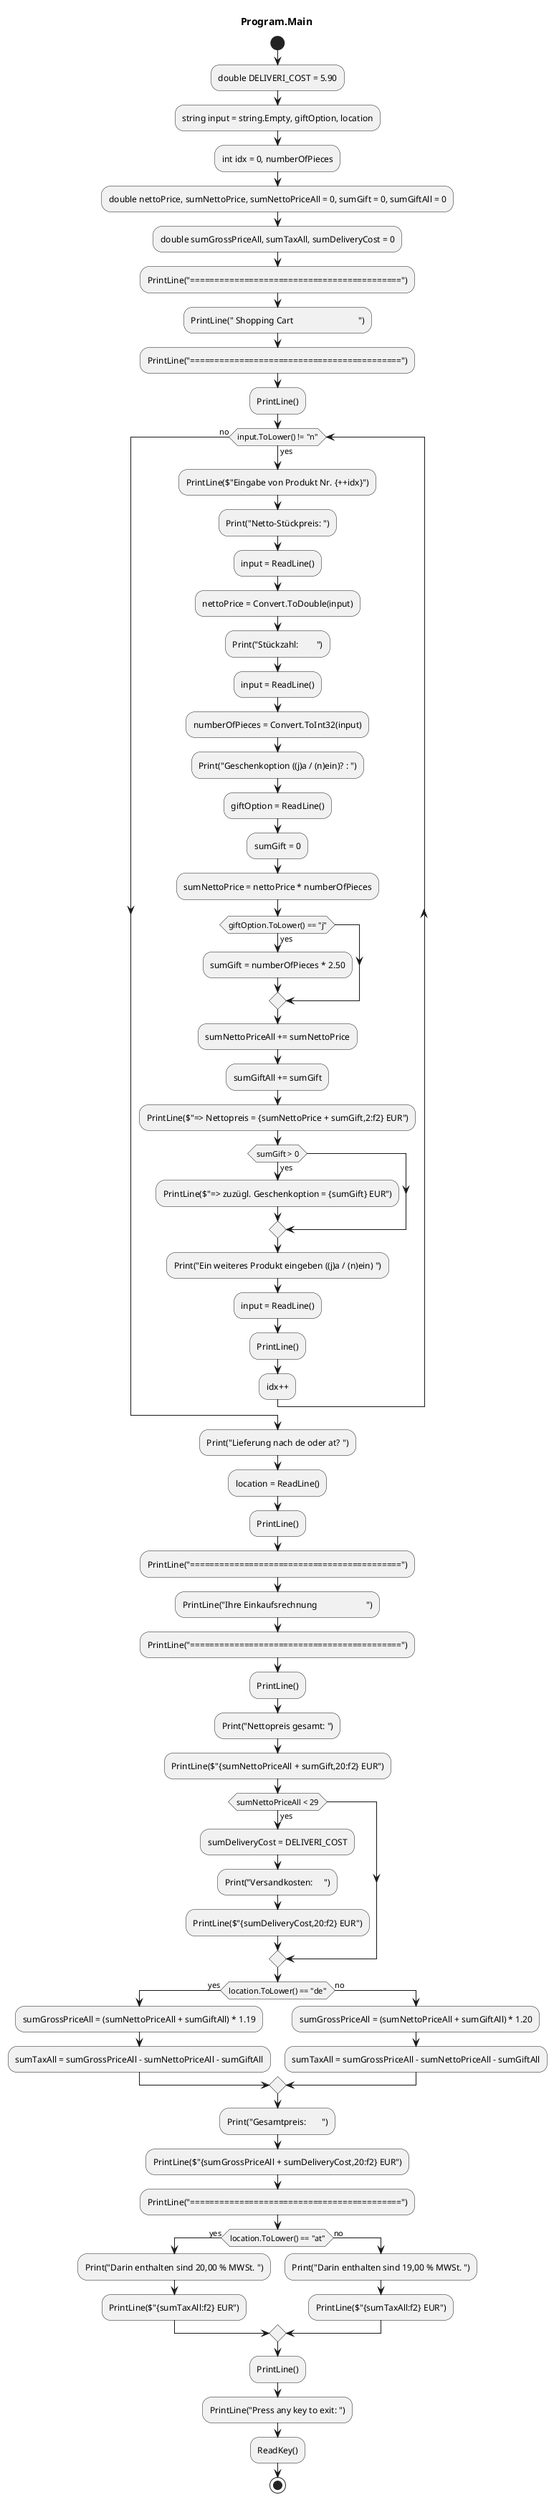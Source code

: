 @startuml Program.Main
title Program.Main
start
:double DELIVERI_COST = 5.90;
:string input = string.Empty, giftOption, location;
:int idx = 0, numberOfPieces;
:double nettoPrice, sumNettoPrice, sumNettoPriceAll = 0, sumGift = 0, sumGiftAll = 0;
:double sumGrossPriceAll, sumTaxAll, sumDeliveryCost = 0;
:PrintLine("===========================================");
:PrintLine(" Shopping Cart                             ");
:PrintLine("===========================================");
:PrintLine();
while (input.ToLower() != "n") is (yes)
    :PrintLine($"Eingabe von Produkt Nr. {++idx}");
    :Print("Netto-Stückpreis: ");
    :input = ReadLine();
    :nettoPrice = Convert.ToDouble(input);
    :Print("Stückzahl:        ");
    :input = ReadLine();
    :numberOfPieces = Convert.ToInt32(input);
    :Print("Geschenkoption ((j)a / (n)ein)? : ");
    :giftOption = ReadLine();
    :sumGift = 0;
    :sumNettoPrice = nettoPrice * numberOfPieces;
    if (giftOption.ToLower() == "j") then (yes)
        :sumGift = numberOfPieces * 2.50;
    endif
    :sumNettoPriceAll += sumNettoPrice;
    :sumGiftAll += sumGift;
    :PrintLine($"=> Nettopreis = {sumNettoPrice + sumGift,2:f2} EUR");
    if (sumGift > 0) then (yes)
        :PrintLine($"=> zuzügl. Geschenkoption = {sumGift} EUR");
    endif
    :Print("Ein weiteres Produkt eingeben ((j)a / (n)ein) ");
    :input = ReadLine();
    :PrintLine();
    :idx++;
endwhile (no)
:Print("Lieferung nach de oder at? ");
:location = ReadLine();
:PrintLine();
:PrintLine("===========================================");
:PrintLine("Ihre Einkaufsrechnung                      ");
:PrintLine("===========================================");
:PrintLine();
:Print("Nettopreis gesamt: ");
:PrintLine($"{sumNettoPriceAll + sumGift,20:f2} EUR");
if (sumNettoPriceAll < 29) then (yes)
    :sumDeliveryCost = DELIVERI_COST;
    :Print("Versandkosten:     ");
    :PrintLine($"{sumDeliveryCost,20:f2} EUR");
endif
if (location.ToLower() == "de") then (yes)
    :sumGrossPriceAll = (sumNettoPriceAll + sumGiftAll) * 1.19;
    :sumTaxAll = sumGrossPriceAll - sumNettoPriceAll - sumGiftAll;
  else (no)
      :sumGrossPriceAll = (sumNettoPriceAll + sumGiftAll) * 1.20;
      :sumTaxAll = sumGrossPriceAll - sumNettoPriceAll - sumGiftAll;
endif
:Print("Gesamtpreis:       ");
:PrintLine($"{sumGrossPriceAll + sumDeliveryCost,20:f2} EUR");
:PrintLine("===========================================");
if (location.ToLower() == "at") then (yes)
    :Print("Darin enthalten sind 20,00 % MWSt. ");
    :PrintLine($"{sumTaxAll:f2} EUR");
  else (no)
      :Print("Darin enthalten sind 19,00 % MWSt. ");
      :PrintLine($"{sumTaxAll:f2} EUR");
endif
:PrintLine();
:PrintLine("Press any key to exit: ");
:ReadKey();
stop
@enduml
